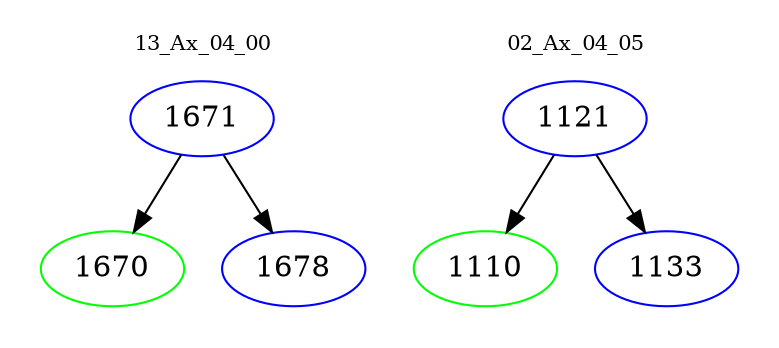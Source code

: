 digraph{
subgraph cluster_0 {
color = white
label = "13_Ax_04_00";
fontsize=10;
T0_1671 [label="1671", color="blue"]
T0_1671 -> T0_1670 [color="black"]
T0_1670 [label="1670", color="green"]
T0_1671 -> T0_1678 [color="black"]
T0_1678 [label="1678", color="blue"]
}
subgraph cluster_1 {
color = white
label = "02_Ax_04_05";
fontsize=10;
T1_1121 [label="1121", color="blue"]
T1_1121 -> T1_1110 [color="black"]
T1_1110 [label="1110", color="green"]
T1_1121 -> T1_1133 [color="black"]
T1_1133 [label="1133", color="blue"]
}
}
